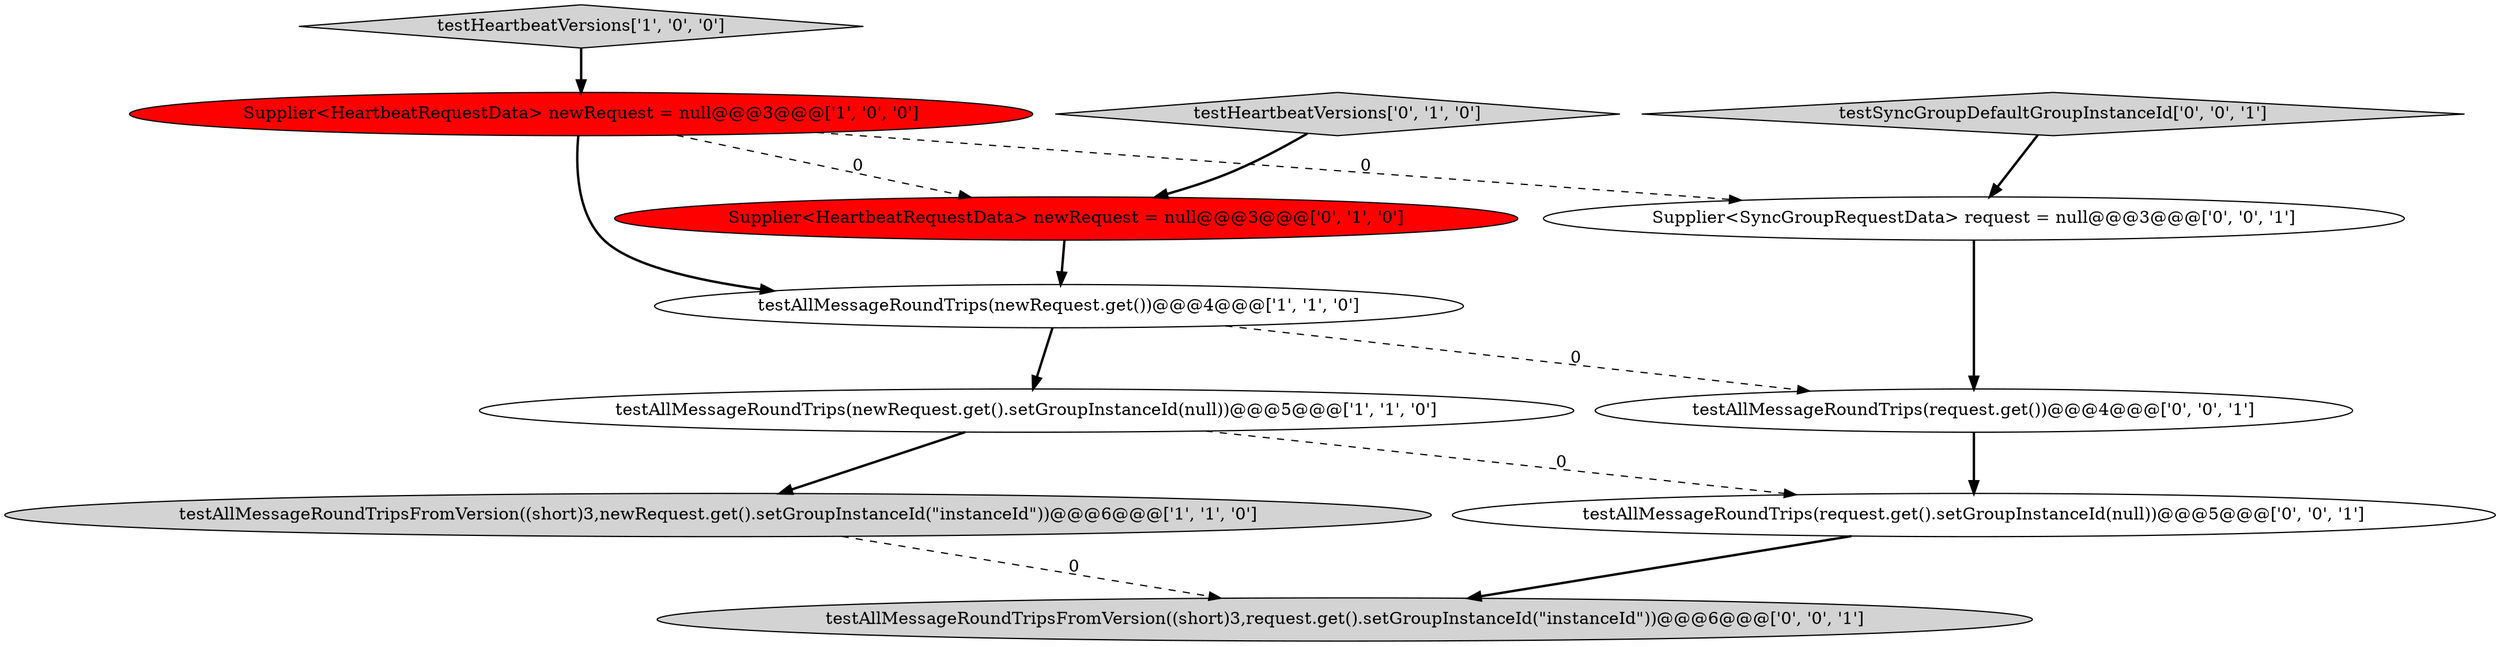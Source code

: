 digraph {
4 [style = filled, label = "Supplier<HeartbeatRequestData> newRequest = null@@@3@@@['1', '0', '0']", fillcolor = red, shape = ellipse image = "AAA1AAABBB1BBB"];
0 [style = filled, label = "testAllMessageRoundTripsFromVersion((short)3,newRequest.get().setGroupInstanceId(\"instanceId\"))@@@6@@@['1', '1', '0']", fillcolor = lightgray, shape = ellipse image = "AAA0AAABBB1BBB"];
7 [style = filled, label = "testSyncGroupDefaultGroupInstanceId['0', '0', '1']", fillcolor = lightgray, shape = diamond image = "AAA0AAABBB3BBB"];
11 [style = filled, label = "testAllMessageRoundTrips(request.get())@@@4@@@['0', '0', '1']", fillcolor = white, shape = ellipse image = "AAA0AAABBB3BBB"];
3 [style = filled, label = "testHeartbeatVersions['1', '0', '0']", fillcolor = lightgray, shape = diamond image = "AAA0AAABBB1BBB"];
5 [style = filled, label = "Supplier<HeartbeatRequestData> newRequest = null@@@3@@@['0', '1', '0']", fillcolor = red, shape = ellipse image = "AAA1AAABBB2BBB"];
10 [style = filled, label = "Supplier<SyncGroupRequestData> request = null@@@3@@@['0', '0', '1']", fillcolor = white, shape = ellipse image = "AAA0AAABBB3BBB"];
8 [style = filled, label = "testAllMessageRoundTrips(request.get().setGroupInstanceId(null))@@@5@@@['0', '0', '1']", fillcolor = white, shape = ellipse image = "AAA0AAABBB3BBB"];
2 [style = filled, label = "testAllMessageRoundTrips(newRequest.get())@@@4@@@['1', '1', '0']", fillcolor = white, shape = ellipse image = "AAA0AAABBB1BBB"];
6 [style = filled, label = "testHeartbeatVersions['0', '1', '0']", fillcolor = lightgray, shape = diamond image = "AAA0AAABBB2BBB"];
1 [style = filled, label = "testAllMessageRoundTrips(newRequest.get().setGroupInstanceId(null))@@@5@@@['1', '1', '0']", fillcolor = white, shape = ellipse image = "AAA0AAABBB1BBB"];
9 [style = filled, label = "testAllMessageRoundTripsFromVersion((short)3,request.get().setGroupInstanceId(\"instanceId\"))@@@6@@@['0', '0', '1']", fillcolor = lightgray, shape = ellipse image = "AAA0AAABBB3BBB"];
4->5 [style = dashed, label="0"];
11->8 [style = bold, label=""];
2->11 [style = dashed, label="0"];
6->5 [style = bold, label=""];
5->2 [style = bold, label=""];
1->8 [style = dashed, label="0"];
4->2 [style = bold, label=""];
1->0 [style = bold, label=""];
0->9 [style = dashed, label="0"];
4->10 [style = dashed, label="0"];
7->10 [style = bold, label=""];
3->4 [style = bold, label=""];
2->1 [style = bold, label=""];
8->9 [style = bold, label=""];
10->11 [style = bold, label=""];
}
